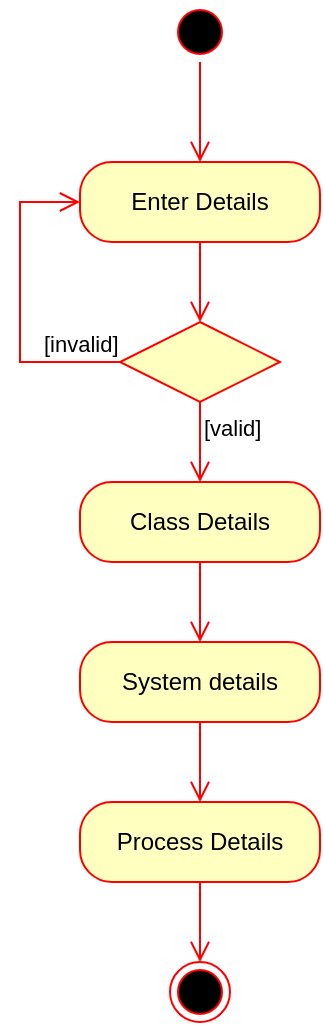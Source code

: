 <mxfile version="17.5.0" type="device"><diagram id="VNHCF12Lm8pDSEcewoQA" name="Page-1"><mxGraphModel dx="766" dy="482" grid="1" gridSize="10" guides="1" tooltips="1" connect="1" arrows="1" fold="1" page="1" pageScale="1" pageWidth="2339" pageHeight="3300" math="0" shadow="0"><root><mxCell id="0"/><mxCell id="1" parent="0"/><mxCell id="L5BGdJT2fvsJe8zPj63R-1" value="" style="ellipse;html=1;shape=startState;fillColor=#000000;strokeColor=#ff0000;" vertex="1" parent="1"><mxGeometry x="295" y="40" width="30" height="30" as="geometry"/></mxCell><mxCell id="L5BGdJT2fvsJe8zPj63R-2" value="" style="edgeStyle=orthogonalEdgeStyle;html=1;verticalAlign=bottom;endArrow=open;endSize=8;strokeColor=#ff0000;rounded=0;entryX=0.5;entryY=0;entryDx=0;entryDy=0;" edge="1" source="L5BGdJT2fvsJe8zPj63R-1" parent="1" target="L5BGdJT2fvsJe8zPj63R-3"><mxGeometry relative="1" as="geometry"><mxPoint x="305" y="120" as="targetPoint"/></mxGeometry></mxCell><mxCell id="L5BGdJT2fvsJe8zPj63R-3" value="Enter Details" style="rounded=1;whiteSpace=wrap;html=1;arcSize=40;fontColor=#000000;fillColor=#ffffc0;strokeColor=#ff0000;" vertex="1" parent="1"><mxGeometry x="250" y="120" width="120" height="40" as="geometry"/></mxCell><mxCell id="L5BGdJT2fvsJe8zPj63R-4" value="" style="edgeStyle=orthogonalEdgeStyle;html=1;verticalAlign=bottom;endArrow=open;endSize=8;strokeColor=#ff0000;rounded=0;entryX=0.5;entryY=0;entryDx=0;entryDy=0;" edge="1" source="L5BGdJT2fvsJe8zPj63R-3" parent="1" target="L5BGdJT2fvsJe8zPj63R-5"><mxGeometry relative="1" as="geometry"><mxPoint x="305" y="200" as="targetPoint"/></mxGeometry></mxCell><mxCell id="L5BGdJT2fvsJe8zPj63R-5" value="" style="rhombus;whiteSpace=wrap;html=1;fillColor=#ffffc0;strokeColor=#ff0000;" vertex="1" parent="1"><mxGeometry x="270" y="200" width="80" height="40" as="geometry"/></mxCell><mxCell id="L5BGdJT2fvsJe8zPj63R-6" value="[invalid]" style="edgeStyle=orthogonalEdgeStyle;html=1;align=left;verticalAlign=bottom;endArrow=open;endSize=8;strokeColor=#ff0000;rounded=0;entryX=0;entryY=0.5;entryDx=0;entryDy=0;" edge="1" source="L5BGdJT2fvsJe8zPj63R-5" parent="1" target="L5BGdJT2fvsJe8zPj63R-3"><mxGeometry x="-0.5" relative="1" as="geometry"><mxPoint x="210" y="220" as="targetPoint"/><Array as="points"><mxPoint x="220" y="220"/><mxPoint x="220" y="140"/></Array><mxPoint as="offset"/></mxGeometry></mxCell><mxCell id="L5BGdJT2fvsJe8zPj63R-7" value="[valid]" style="edgeStyle=orthogonalEdgeStyle;html=1;align=left;verticalAlign=top;endArrow=open;endSize=8;strokeColor=#ff0000;rounded=0;" edge="1" source="L5BGdJT2fvsJe8zPj63R-5" parent="1"><mxGeometry x="-1" relative="1" as="geometry"><mxPoint x="310" y="280" as="targetPoint"/></mxGeometry></mxCell><mxCell id="L5BGdJT2fvsJe8zPj63R-10" value="Class Details" style="rounded=1;whiteSpace=wrap;html=1;arcSize=40;fontColor=#000000;fillColor=#ffffc0;strokeColor=#ff0000;" vertex="1" parent="1"><mxGeometry x="250" y="280" width="120" height="40" as="geometry"/></mxCell><mxCell id="L5BGdJT2fvsJe8zPj63R-11" value="" style="edgeStyle=orthogonalEdgeStyle;html=1;verticalAlign=bottom;endArrow=open;endSize=8;strokeColor=#ff0000;rounded=0;" edge="1" source="L5BGdJT2fvsJe8zPj63R-10" parent="1"><mxGeometry relative="1" as="geometry"><mxPoint x="310" y="360" as="targetPoint"/></mxGeometry></mxCell><mxCell id="L5BGdJT2fvsJe8zPj63R-12" value="System details" style="rounded=1;whiteSpace=wrap;html=1;arcSize=40;fontColor=#000000;fillColor=#ffffc0;strokeColor=#ff0000;" vertex="1" parent="1"><mxGeometry x="250" y="360" width="120" height="40" as="geometry"/></mxCell><mxCell id="L5BGdJT2fvsJe8zPj63R-13" value="" style="edgeStyle=orthogonalEdgeStyle;html=1;verticalAlign=bottom;endArrow=open;endSize=8;strokeColor=#ff0000;rounded=0;" edge="1" source="L5BGdJT2fvsJe8zPj63R-12" parent="1"><mxGeometry relative="1" as="geometry"><mxPoint x="310" y="440" as="targetPoint"/></mxGeometry></mxCell><mxCell id="L5BGdJT2fvsJe8zPj63R-14" value="Process Details" style="rounded=1;whiteSpace=wrap;html=1;arcSize=40;fontColor=#000000;fillColor=#ffffc0;strokeColor=#ff0000;" vertex="1" parent="1"><mxGeometry x="250" y="440" width="120" height="40" as="geometry"/></mxCell><mxCell id="L5BGdJT2fvsJe8zPj63R-15" value="" style="edgeStyle=orthogonalEdgeStyle;html=1;verticalAlign=bottom;endArrow=open;endSize=8;strokeColor=#ff0000;rounded=0;" edge="1" source="L5BGdJT2fvsJe8zPj63R-14" parent="1"><mxGeometry relative="1" as="geometry"><mxPoint x="310" y="520" as="targetPoint"/></mxGeometry></mxCell><mxCell id="L5BGdJT2fvsJe8zPj63R-16" value="" style="ellipse;html=1;shape=endState;fillColor=#000000;strokeColor=#ff0000;" vertex="1" parent="1"><mxGeometry x="295" y="520" width="30" height="30" as="geometry"/></mxCell></root></mxGraphModel></diagram></mxfile>